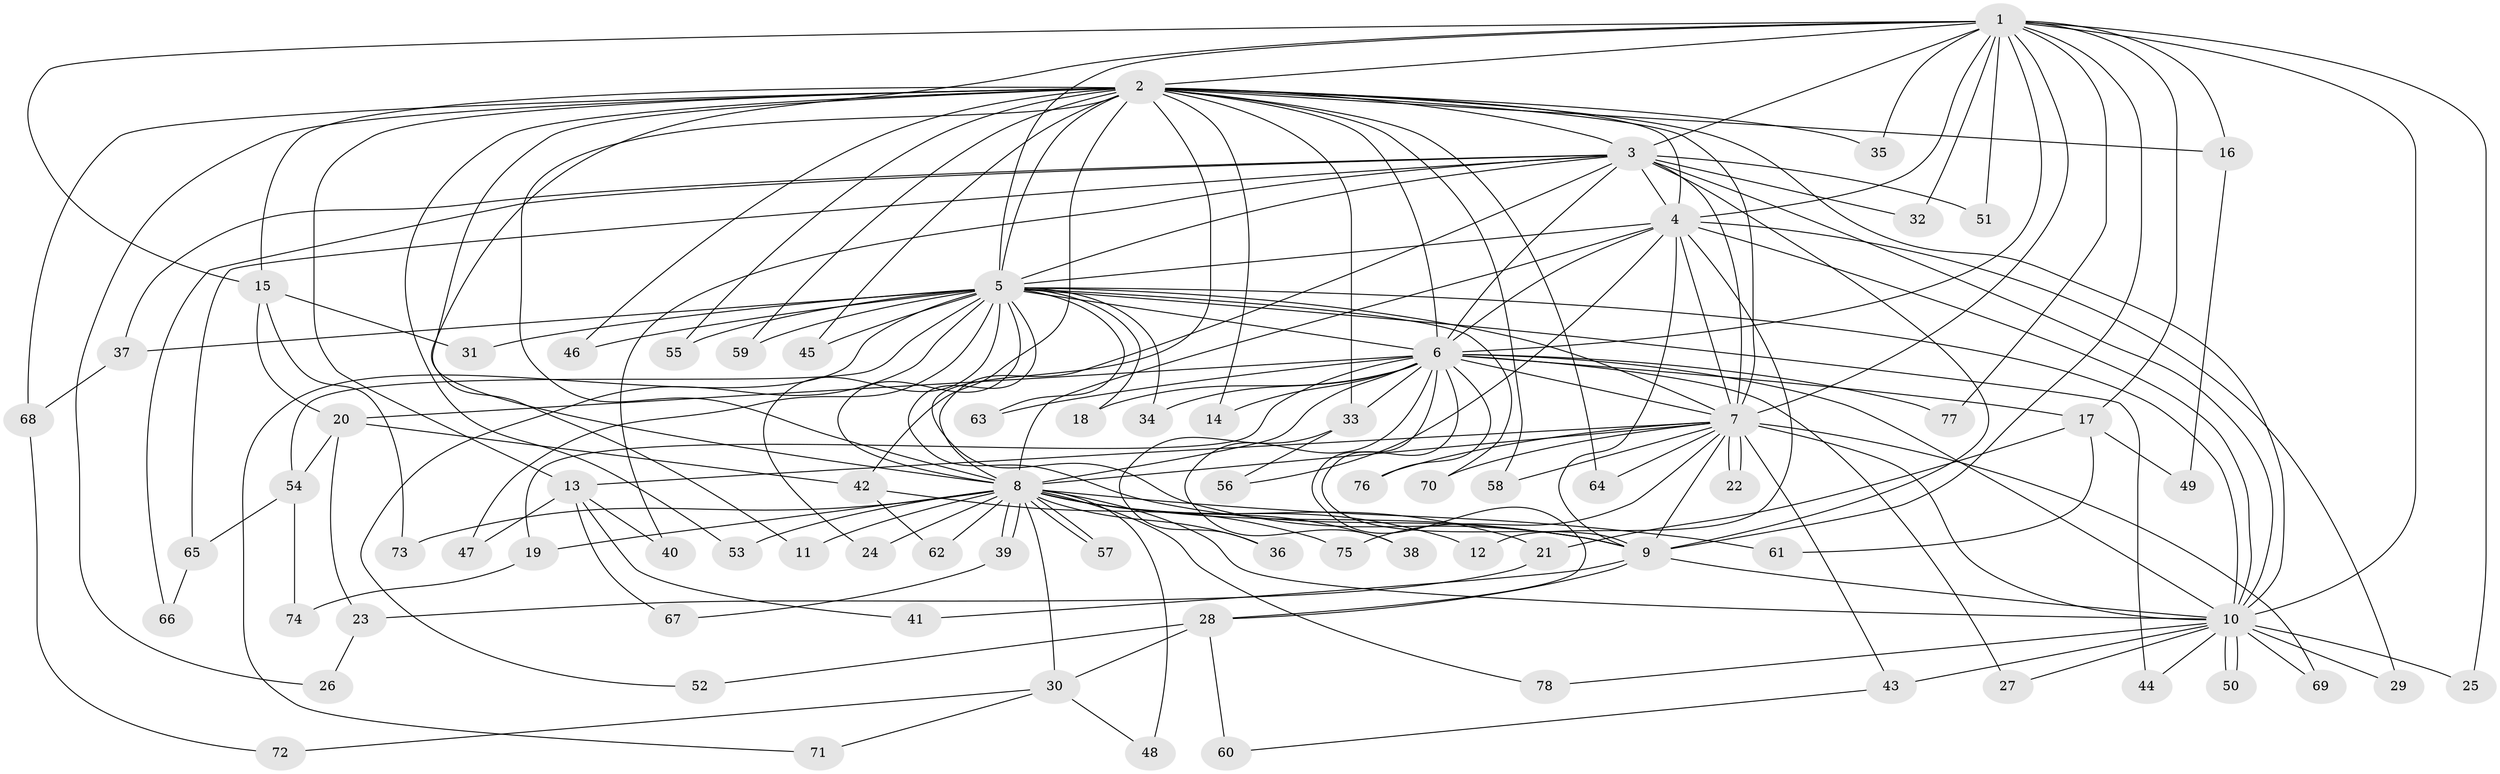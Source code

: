 // coarse degree distribution, {8: 0.02564102564102564, 16: 0.02564102564102564, 6: 0.05128205128205128, 12: 0.02564102564102564, 13: 0.02564102564102564, 30: 0.02564102564102564, 2: 0.46153846153846156, 3: 0.05128205128205128, 4: 0.1794871794871795, 7: 0.02564102564102564, 1: 0.10256410256410256}
// Generated by graph-tools (version 1.1) at 2025/49/03/04/25 22:49:38]
// undirected, 78 vertices, 181 edges
graph export_dot {
  node [color=gray90,style=filled];
  1;
  2;
  3;
  4;
  5;
  6;
  7;
  8;
  9;
  10;
  11;
  12;
  13;
  14;
  15;
  16;
  17;
  18;
  19;
  20;
  21;
  22;
  23;
  24;
  25;
  26;
  27;
  28;
  29;
  30;
  31;
  32;
  33;
  34;
  35;
  36;
  37;
  38;
  39;
  40;
  41;
  42;
  43;
  44;
  45;
  46;
  47;
  48;
  49;
  50;
  51;
  52;
  53;
  54;
  55;
  56;
  57;
  58;
  59;
  60;
  61;
  62;
  63;
  64;
  65;
  66;
  67;
  68;
  69;
  70;
  71;
  72;
  73;
  74;
  75;
  76;
  77;
  78;
  1 -- 2;
  1 -- 3;
  1 -- 4;
  1 -- 5;
  1 -- 6;
  1 -- 7;
  1 -- 8;
  1 -- 9;
  1 -- 10;
  1 -- 15;
  1 -- 16;
  1 -- 17;
  1 -- 25;
  1 -- 32;
  1 -- 35;
  1 -- 51;
  1 -- 77;
  2 -- 3;
  2 -- 4;
  2 -- 5;
  2 -- 6;
  2 -- 7;
  2 -- 8;
  2 -- 9;
  2 -- 10;
  2 -- 11;
  2 -- 13;
  2 -- 14;
  2 -- 15;
  2 -- 16;
  2 -- 26;
  2 -- 33;
  2 -- 35;
  2 -- 42;
  2 -- 45;
  2 -- 46;
  2 -- 53;
  2 -- 55;
  2 -- 58;
  2 -- 59;
  2 -- 64;
  2 -- 68;
  3 -- 4;
  3 -- 5;
  3 -- 6;
  3 -- 7;
  3 -- 8;
  3 -- 9;
  3 -- 10;
  3 -- 32;
  3 -- 37;
  3 -- 40;
  3 -- 51;
  3 -- 65;
  3 -- 66;
  4 -- 5;
  4 -- 6;
  4 -- 7;
  4 -- 8;
  4 -- 9;
  4 -- 10;
  4 -- 12;
  4 -- 29;
  4 -- 56;
  5 -- 6;
  5 -- 7;
  5 -- 8;
  5 -- 9;
  5 -- 10;
  5 -- 18;
  5 -- 24;
  5 -- 31;
  5 -- 34;
  5 -- 37;
  5 -- 44;
  5 -- 45;
  5 -- 46;
  5 -- 47;
  5 -- 52;
  5 -- 54;
  5 -- 55;
  5 -- 59;
  5 -- 63;
  5 -- 70;
  5 -- 71;
  6 -- 7;
  6 -- 8;
  6 -- 9;
  6 -- 10;
  6 -- 14;
  6 -- 17;
  6 -- 18;
  6 -- 19;
  6 -- 20;
  6 -- 27;
  6 -- 28;
  6 -- 33;
  6 -- 34;
  6 -- 38;
  6 -- 63;
  6 -- 76;
  6 -- 77;
  7 -- 8;
  7 -- 9;
  7 -- 10;
  7 -- 13;
  7 -- 22;
  7 -- 22;
  7 -- 43;
  7 -- 58;
  7 -- 64;
  7 -- 69;
  7 -- 70;
  7 -- 75;
  7 -- 76;
  8 -- 9;
  8 -- 10;
  8 -- 11;
  8 -- 12;
  8 -- 19;
  8 -- 21;
  8 -- 24;
  8 -- 30;
  8 -- 36;
  8 -- 38;
  8 -- 39;
  8 -- 39;
  8 -- 48;
  8 -- 53;
  8 -- 57;
  8 -- 57;
  8 -- 61;
  8 -- 62;
  8 -- 73;
  8 -- 78;
  9 -- 10;
  9 -- 28;
  9 -- 41;
  10 -- 25;
  10 -- 27;
  10 -- 29;
  10 -- 43;
  10 -- 44;
  10 -- 50;
  10 -- 50;
  10 -- 69;
  10 -- 78;
  13 -- 40;
  13 -- 41;
  13 -- 47;
  13 -- 67;
  15 -- 20;
  15 -- 31;
  15 -- 73;
  16 -- 49;
  17 -- 21;
  17 -- 49;
  17 -- 61;
  19 -- 74;
  20 -- 23;
  20 -- 42;
  20 -- 54;
  21 -- 23;
  23 -- 26;
  28 -- 30;
  28 -- 52;
  28 -- 60;
  30 -- 48;
  30 -- 71;
  30 -- 72;
  33 -- 36;
  33 -- 56;
  37 -- 68;
  39 -- 67;
  42 -- 62;
  42 -- 75;
  43 -- 60;
  54 -- 65;
  54 -- 74;
  65 -- 66;
  68 -- 72;
}

